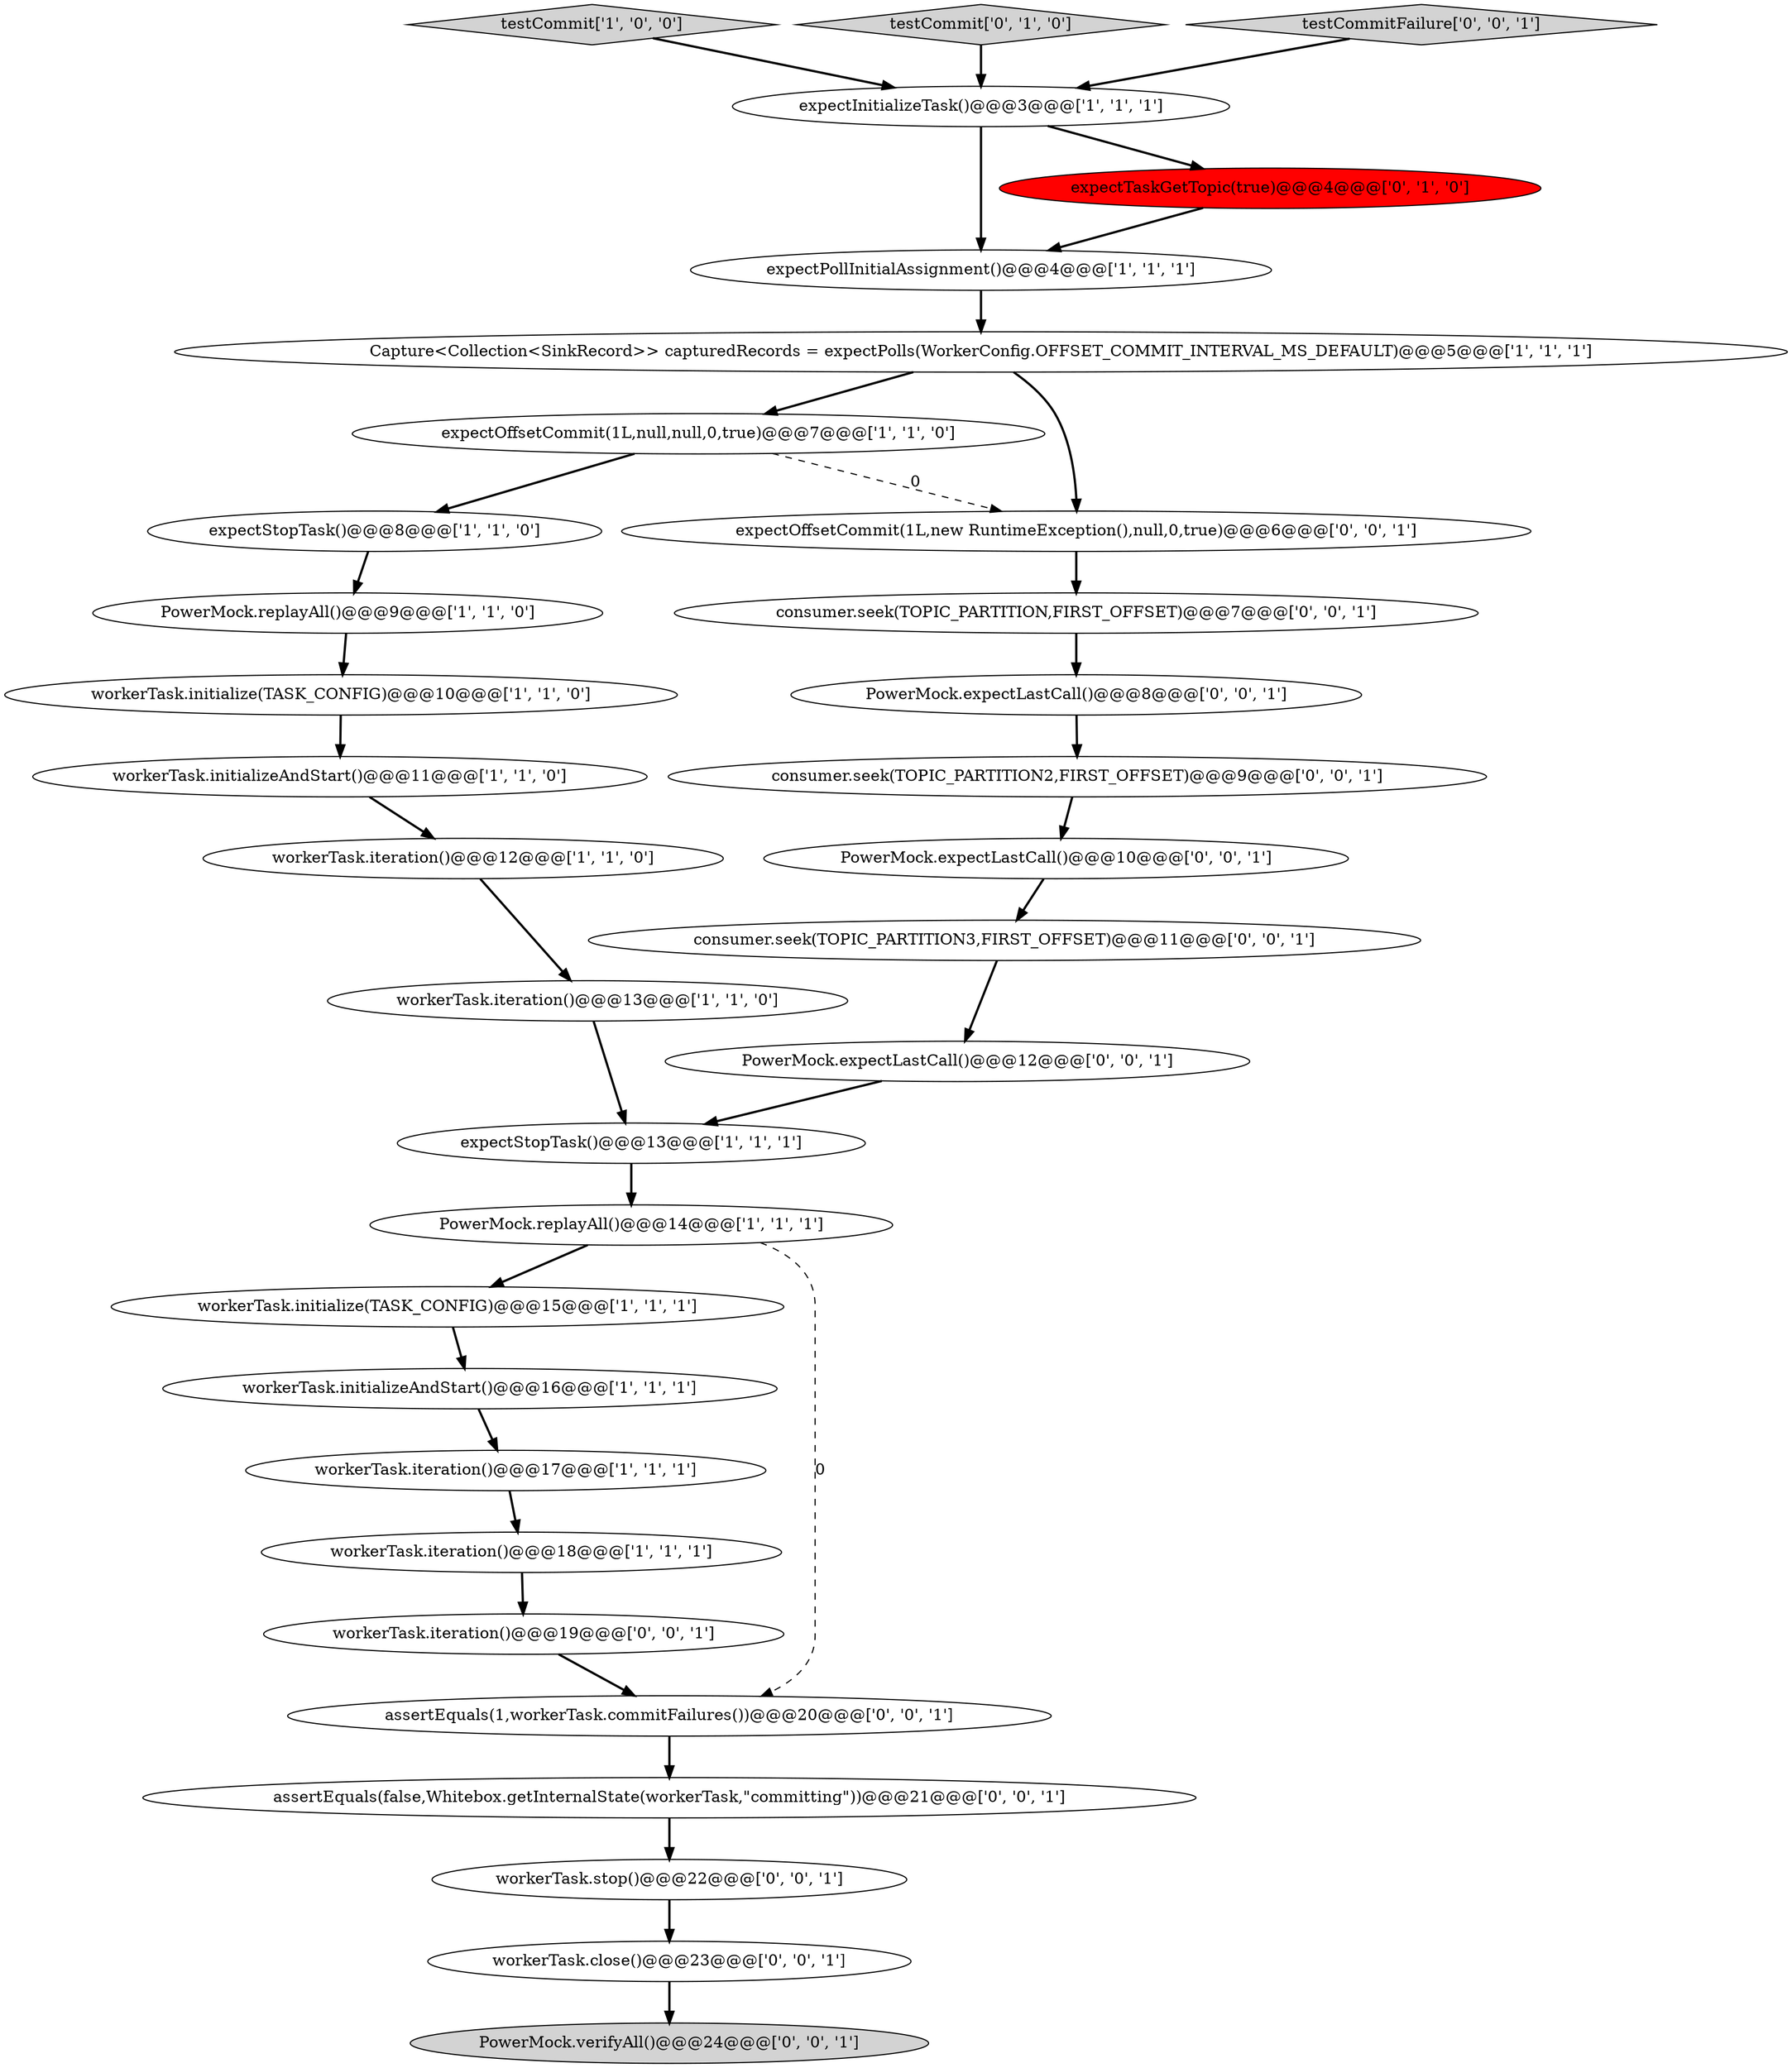 digraph {
10 [style = filled, label = "workerTask.initializeAndStart()@@@16@@@['1', '1', '1']", fillcolor = white, shape = ellipse image = "AAA0AAABBB1BBB"];
8 [style = filled, label = "expectOffsetCommit(1L,null,null,0,true)@@@7@@@['1', '1', '0']", fillcolor = white, shape = ellipse image = "AAA0AAABBB1BBB"];
4 [style = filled, label = "expectStopTask()@@@13@@@['1', '1', '1']", fillcolor = white, shape = ellipse image = "AAA0AAABBB1BBB"];
1 [style = filled, label = "expectStopTask()@@@8@@@['1', '1', '0']", fillcolor = white, shape = ellipse image = "AAA0AAABBB1BBB"];
5 [style = filled, label = "expectInitializeTask()@@@3@@@['1', '1', '1']", fillcolor = white, shape = ellipse image = "AAA0AAABBB1BBB"];
26 [style = filled, label = "PowerMock.verifyAll()@@@24@@@['0', '0', '1']", fillcolor = lightgray, shape = ellipse image = "AAA0AAABBB3BBB"];
2 [style = filled, label = "testCommit['1', '0', '0']", fillcolor = lightgray, shape = diamond image = "AAA0AAABBB1BBB"];
17 [style = filled, label = "testCommit['0', '1', '0']", fillcolor = lightgray, shape = diamond image = "AAA0AAABBB2BBB"];
25 [style = filled, label = "PowerMock.expectLastCall()@@@12@@@['0', '0', '1']", fillcolor = white, shape = ellipse image = "AAA0AAABBB3BBB"];
29 [style = filled, label = "consumer.seek(TOPIC_PARTITION,FIRST_OFFSET)@@@7@@@['0', '0', '1']", fillcolor = white, shape = ellipse image = "AAA0AAABBB3BBB"];
21 [style = filled, label = "consumer.seek(TOPIC_PARTITION2,FIRST_OFFSET)@@@9@@@['0', '0', '1']", fillcolor = white, shape = ellipse image = "AAA0AAABBB3BBB"];
7 [style = filled, label = "expectPollInitialAssignment()@@@4@@@['1', '1', '1']", fillcolor = white, shape = ellipse image = "AAA0AAABBB1BBB"];
14 [style = filled, label = "PowerMock.replayAll()@@@14@@@['1', '1', '1']", fillcolor = white, shape = ellipse image = "AAA0AAABBB1BBB"];
11 [style = filled, label = "workerTask.initialize(TASK_CONFIG)@@@10@@@['1', '1', '0']", fillcolor = white, shape = ellipse image = "AAA0AAABBB1BBB"];
3 [style = filled, label = "workerTask.initialize(TASK_CONFIG)@@@15@@@['1', '1', '1']", fillcolor = white, shape = ellipse image = "AAA0AAABBB1BBB"];
20 [style = filled, label = "testCommitFailure['0', '0', '1']", fillcolor = lightgray, shape = diamond image = "AAA0AAABBB3BBB"];
12 [style = filled, label = "Capture<Collection<SinkRecord>> capturedRecords = expectPolls(WorkerConfig.OFFSET_COMMIT_INTERVAL_MS_DEFAULT)@@@5@@@['1', '1', '1']", fillcolor = white, shape = ellipse image = "AAA0AAABBB1BBB"];
16 [style = filled, label = "workerTask.iteration()@@@12@@@['1', '1', '0']", fillcolor = white, shape = ellipse image = "AAA0AAABBB1BBB"];
19 [style = filled, label = "PowerMock.expectLastCall()@@@8@@@['0', '0', '1']", fillcolor = white, shape = ellipse image = "AAA0AAABBB3BBB"];
30 [style = filled, label = "workerTask.iteration()@@@19@@@['0', '0', '1']", fillcolor = white, shape = ellipse image = "AAA0AAABBB3BBB"];
31 [style = filled, label = "assertEquals(1,workerTask.commitFailures())@@@20@@@['0', '0', '1']", fillcolor = white, shape = ellipse image = "AAA0AAABBB3BBB"];
13 [style = filled, label = "PowerMock.replayAll()@@@9@@@['1', '1', '0']", fillcolor = white, shape = ellipse image = "AAA0AAABBB1BBB"];
24 [style = filled, label = "consumer.seek(TOPIC_PARTITION3,FIRST_OFFSET)@@@11@@@['0', '0', '1']", fillcolor = white, shape = ellipse image = "AAA0AAABBB3BBB"];
27 [style = filled, label = "expectOffsetCommit(1L,new RuntimeException(),null,0,true)@@@6@@@['0', '0', '1']", fillcolor = white, shape = ellipse image = "AAA0AAABBB3BBB"];
23 [style = filled, label = "workerTask.close()@@@23@@@['0', '0', '1']", fillcolor = white, shape = ellipse image = "AAA0AAABBB3BBB"];
15 [style = filled, label = "workerTask.iteration()@@@17@@@['1', '1', '1']", fillcolor = white, shape = ellipse image = "AAA0AAABBB1BBB"];
6 [style = filled, label = "workerTask.iteration()@@@13@@@['1', '1', '0']", fillcolor = white, shape = ellipse image = "AAA0AAABBB1BBB"];
32 [style = filled, label = "workerTask.stop()@@@22@@@['0', '0', '1']", fillcolor = white, shape = ellipse image = "AAA0AAABBB3BBB"];
0 [style = filled, label = "workerTask.initializeAndStart()@@@11@@@['1', '1', '0']", fillcolor = white, shape = ellipse image = "AAA0AAABBB1BBB"];
28 [style = filled, label = "assertEquals(false,Whitebox.getInternalState(workerTask,\"committing\"))@@@21@@@['0', '0', '1']", fillcolor = white, shape = ellipse image = "AAA0AAABBB3BBB"];
22 [style = filled, label = "PowerMock.expectLastCall()@@@10@@@['0', '0', '1']", fillcolor = white, shape = ellipse image = "AAA0AAABBB3BBB"];
18 [style = filled, label = "expectTaskGetTopic(true)@@@4@@@['0', '1', '0']", fillcolor = red, shape = ellipse image = "AAA1AAABBB2BBB"];
9 [style = filled, label = "workerTask.iteration()@@@18@@@['1', '1', '1']", fillcolor = white, shape = ellipse image = "AAA0AAABBB1BBB"];
14->3 [style = bold, label=""];
14->31 [style = dashed, label="0"];
0->16 [style = bold, label=""];
17->5 [style = bold, label=""];
4->14 [style = bold, label=""];
32->23 [style = bold, label=""];
10->15 [style = bold, label=""];
7->12 [style = bold, label=""];
16->6 [style = bold, label=""];
23->26 [style = bold, label=""];
25->4 [style = bold, label=""];
9->30 [style = bold, label=""];
5->18 [style = bold, label=""];
13->11 [style = bold, label=""];
1->13 [style = bold, label=""];
28->32 [style = bold, label=""];
20->5 [style = bold, label=""];
8->1 [style = bold, label=""];
3->10 [style = bold, label=""];
6->4 [style = bold, label=""];
11->0 [style = bold, label=""];
29->19 [style = bold, label=""];
21->22 [style = bold, label=""];
15->9 [style = bold, label=""];
12->8 [style = bold, label=""];
24->25 [style = bold, label=""];
30->31 [style = bold, label=""];
5->7 [style = bold, label=""];
8->27 [style = dashed, label="0"];
31->28 [style = bold, label=""];
22->24 [style = bold, label=""];
27->29 [style = bold, label=""];
18->7 [style = bold, label=""];
12->27 [style = bold, label=""];
2->5 [style = bold, label=""];
19->21 [style = bold, label=""];
}
